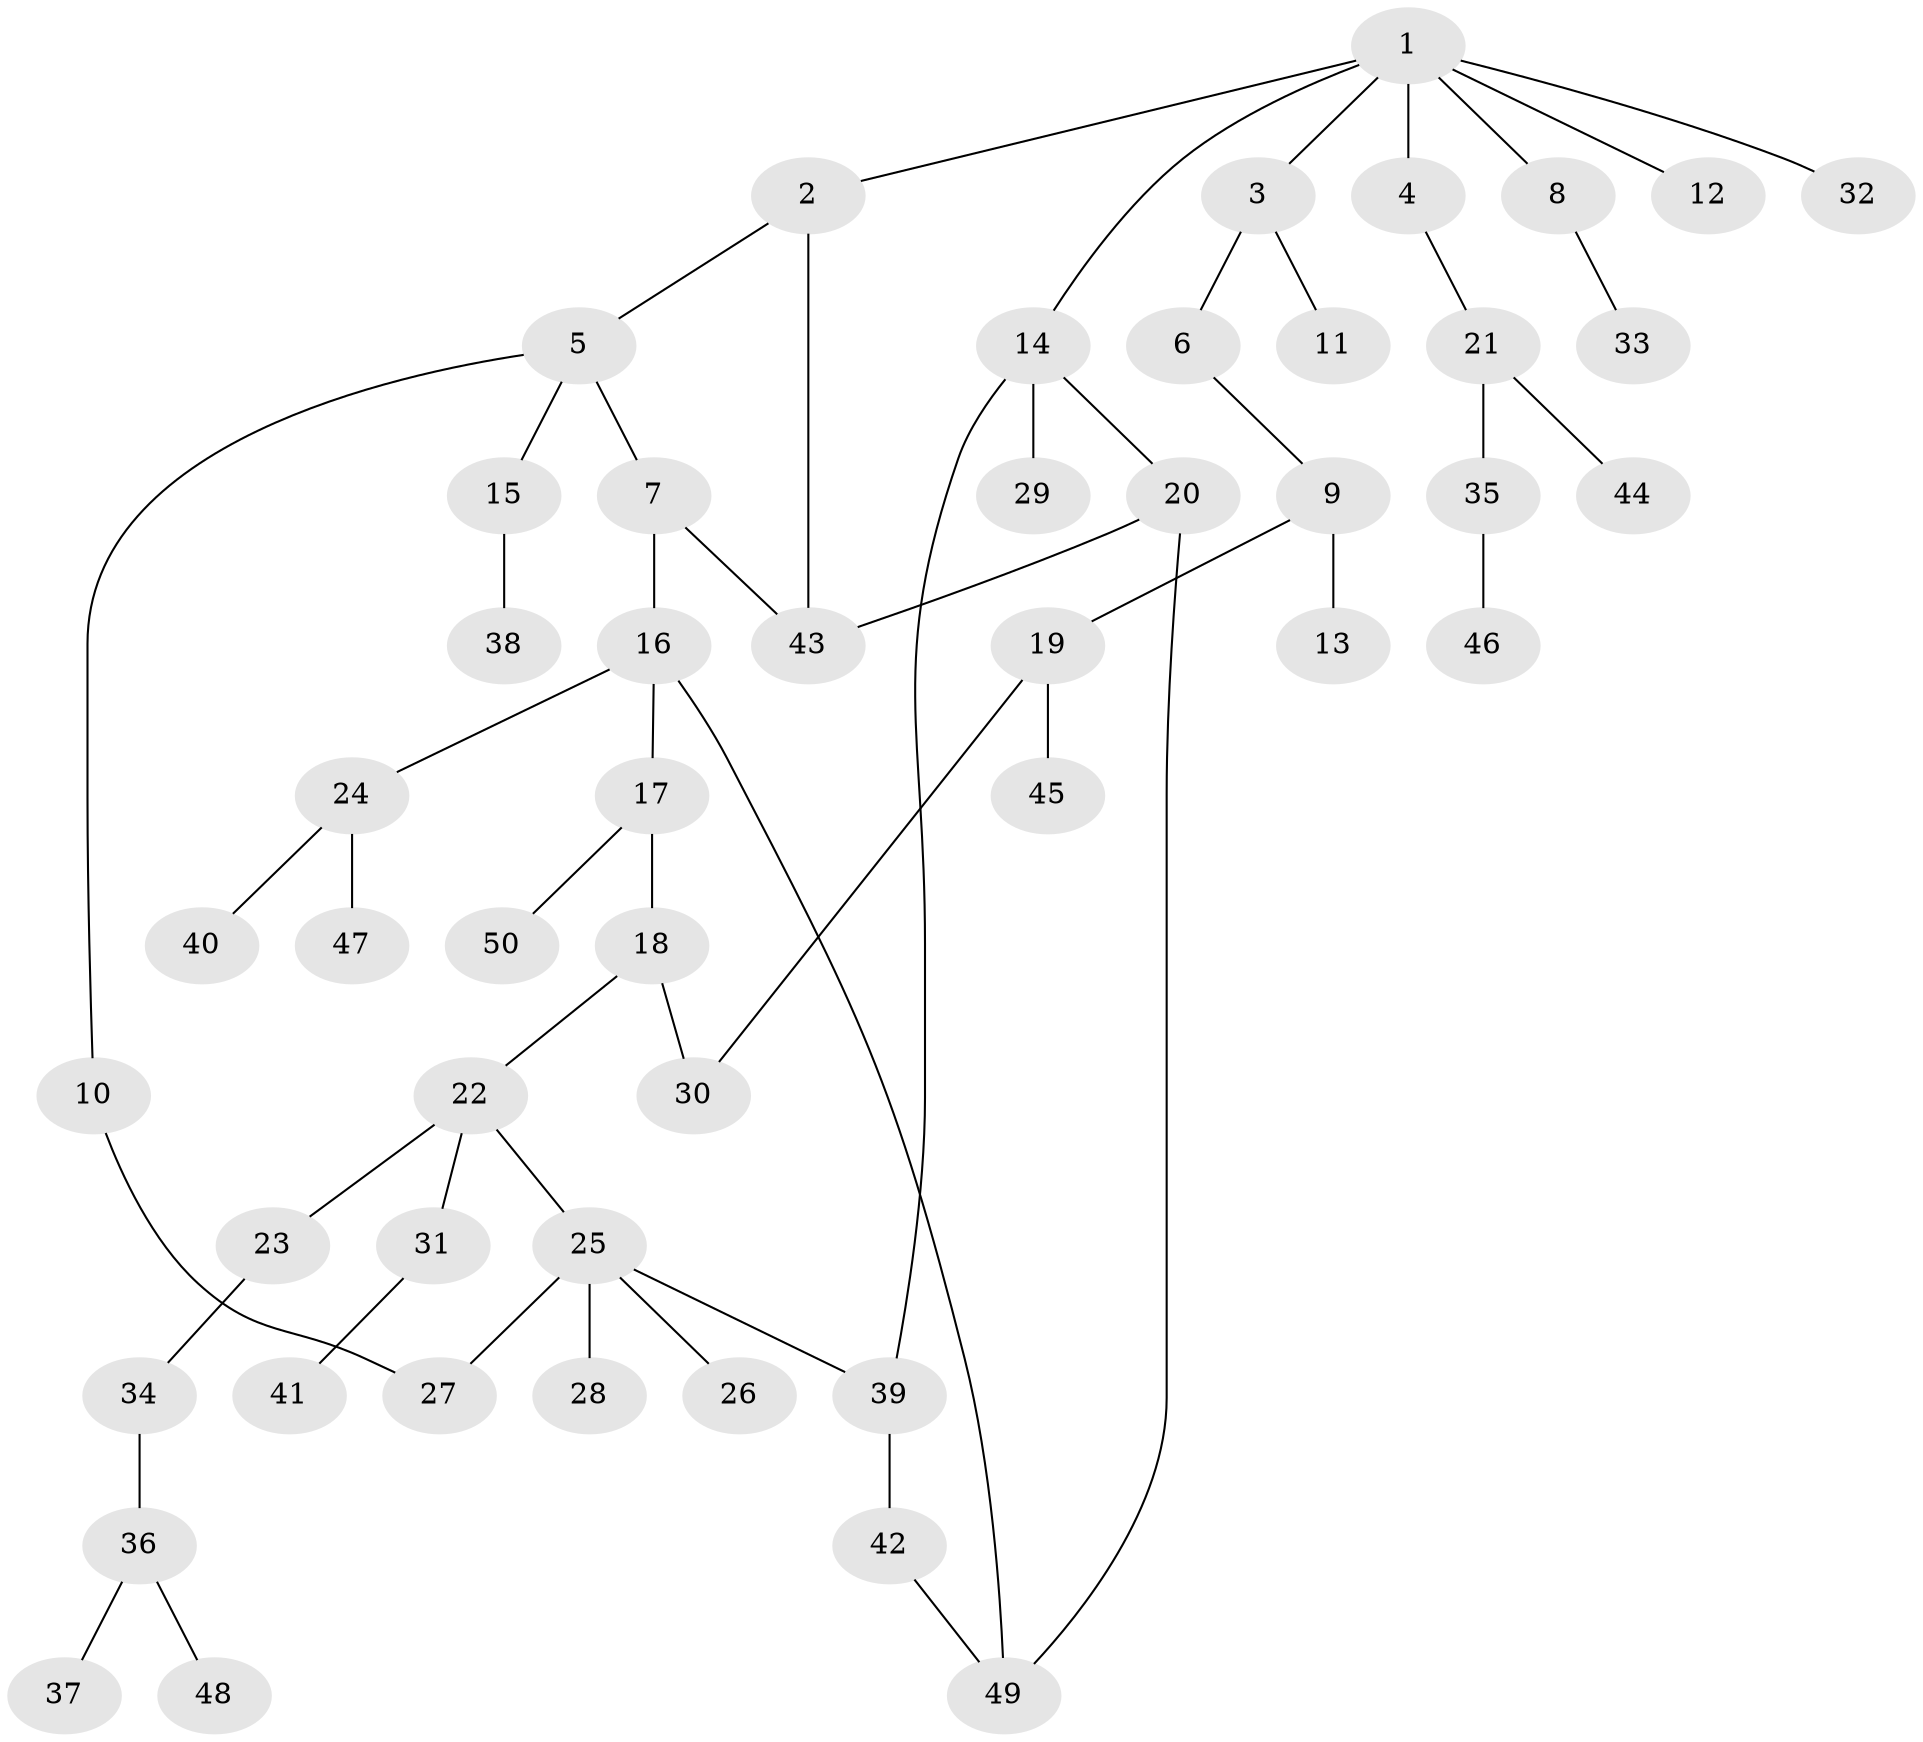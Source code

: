 // coarse degree distribution, {6: 0.03125, 4: 0.0625, 3: 0.1875, 2: 0.21875, 1: 0.40625, 5: 0.09375}
// Generated by graph-tools (version 1.1) at 2025/41/03/06/25 10:41:30]
// undirected, 50 vertices, 56 edges
graph export_dot {
graph [start="1"]
  node [color=gray90,style=filled];
  1;
  2;
  3;
  4;
  5;
  6;
  7;
  8;
  9;
  10;
  11;
  12;
  13;
  14;
  15;
  16;
  17;
  18;
  19;
  20;
  21;
  22;
  23;
  24;
  25;
  26;
  27;
  28;
  29;
  30;
  31;
  32;
  33;
  34;
  35;
  36;
  37;
  38;
  39;
  40;
  41;
  42;
  43;
  44;
  45;
  46;
  47;
  48;
  49;
  50;
  1 -- 2;
  1 -- 3;
  1 -- 4;
  1 -- 8;
  1 -- 12;
  1 -- 14;
  1 -- 32;
  2 -- 5;
  2 -- 43;
  3 -- 6;
  3 -- 11;
  4 -- 21;
  5 -- 7;
  5 -- 10;
  5 -- 15;
  6 -- 9;
  7 -- 16;
  7 -- 43;
  8 -- 33;
  9 -- 13;
  9 -- 19;
  10 -- 27;
  14 -- 20;
  14 -- 29;
  14 -- 39;
  15 -- 38;
  16 -- 17;
  16 -- 24;
  16 -- 49;
  17 -- 18;
  17 -- 50;
  18 -- 22;
  18 -- 30;
  19 -- 30;
  19 -- 45;
  20 -- 49;
  20 -- 43;
  21 -- 35;
  21 -- 44;
  22 -- 23;
  22 -- 25;
  22 -- 31;
  23 -- 34;
  24 -- 40;
  24 -- 47;
  25 -- 26;
  25 -- 28;
  25 -- 39;
  25 -- 27;
  31 -- 41;
  34 -- 36;
  35 -- 46;
  36 -- 37;
  36 -- 48;
  39 -- 42;
  42 -- 49;
}
